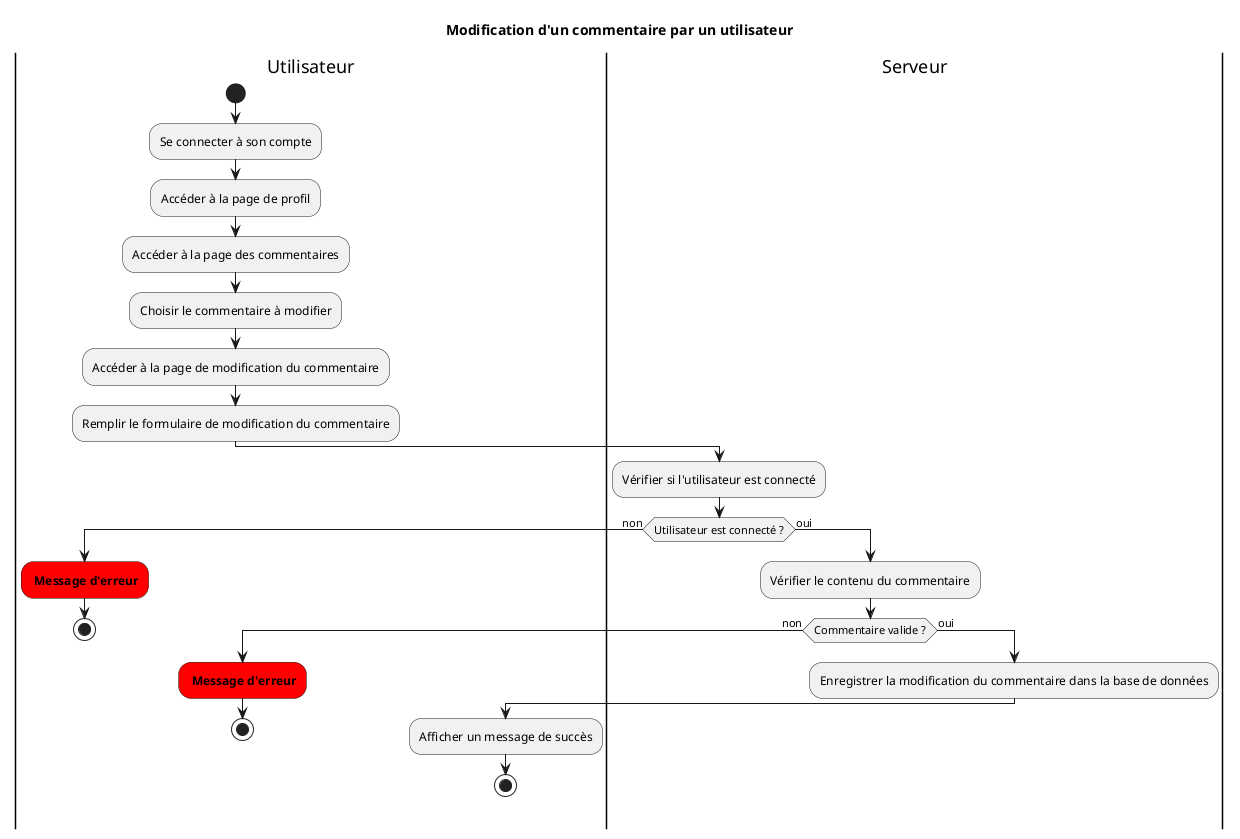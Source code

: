 @startuml DiagrammeActiviteUserUpdateComment
title Modification d'un commentaire par un utilisateur

|Utilisateur|
start
:Se connecter à son compte;
:Accéder à la page de profil;
:Accéder à la page des commentaires;
:Choisir le commentaire à modifier;
:Accéder à la page de modification du commentaire;
:Remplir le formulaire de modification du commentaire;
|Serveur|
:Vérifier si l'utilisateur est connecté;
if (Utilisateur est connecté ?) then (non)
  |Utilisateur|
  #red: **Message d'erreur**;
  stop
else (oui)
  |Serveur|
  :Vérifier le contenu du commentaire;
  if (Commentaire valide ?) then (non)
    |Utilisateur|
    #red: **Message d'erreur**;
    stop
  else (oui)
    |Serveur|
    :Enregistrer la modification du commentaire dans la base de données;
    |Utilisateur|
    :Afficher un message de succès;
    stop
  endif
endif
@enduml